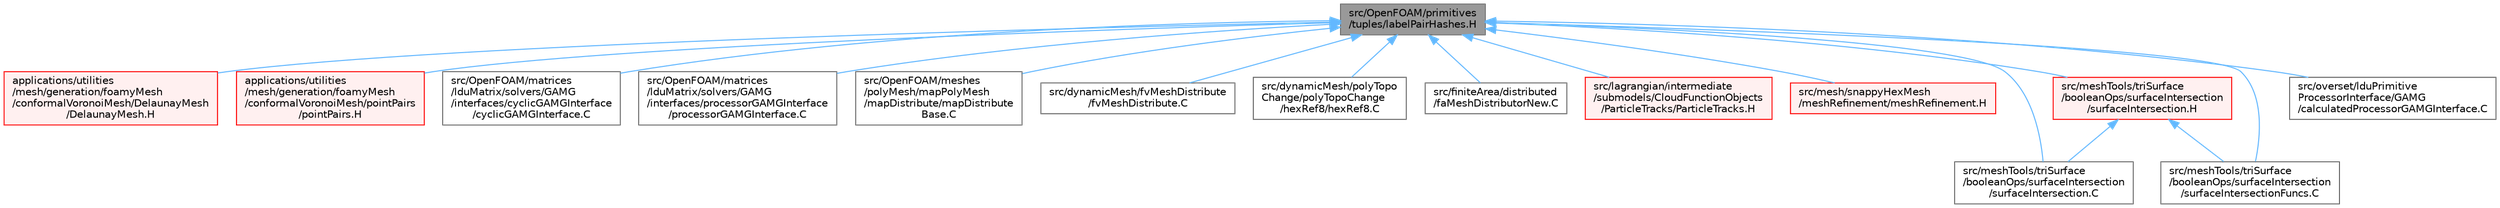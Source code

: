 digraph "src/OpenFOAM/primitives/tuples/labelPairHashes.H"
{
 // LATEX_PDF_SIZE
  bgcolor="transparent";
  edge [fontname=Helvetica,fontsize=10,labelfontname=Helvetica,labelfontsize=10];
  node [fontname=Helvetica,fontsize=10,shape=box,height=0.2,width=0.4];
  Node1 [id="Node000001",label="src/OpenFOAM/primitives\l/tuples/labelPairHashes.H",height=0.2,width=0.4,color="gray40", fillcolor="grey60", style="filled", fontcolor="black",tooltip="A HashTable to objects of type <T> with a labelPair key. The hashing is based on labelPair (FixedList..."];
  Node1 -> Node2 [id="edge1_Node000001_Node000002",dir="back",color="steelblue1",style="solid",tooltip=" "];
  Node2 [id="Node000002",label="applications/utilities\l/mesh/generation/foamyMesh\l/conformalVoronoiMesh/DelaunayMesh\l/DelaunayMesh.H",height=0.2,width=0.4,color="red", fillcolor="#FFF0F0", style="filled",URL="$DelaunayMesh_8H.html",tooltip=" "];
  Node1 -> Node23 [id="edge2_Node000001_Node000023",dir="back",color="steelblue1",style="solid",tooltip=" "];
  Node23 [id="Node000023",label="applications/utilities\l/mesh/generation/foamyMesh\l/conformalVoronoiMesh/pointPairs\l/pointPairs.H",height=0.2,width=0.4,color="red", fillcolor="#FFF0F0", style="filled",URL="$pointPairs_8H.html",tooltip=" "];
  Node1 -> Node25 [id="edge3_Node000001_Node000025",dir="back",color="steelblue1",style="solid",tooltip=" "];
  Node25 [id="Node000025",label="src/OpenFOAM/matrices\l/lduMatrix/solvers/GAMG\l/interfaces/cyclicGAMGInterface\l/cyclicGAMGInterface.C",height=0.2,width=0.4,color="grey40", fillcolor="white", style="filled",URL="$cyclicGAMGInterface_8C.html",tooltip=" "];
  Node1 -> Node26 [id="edge4_Node000001_Node000026",dir="back",color="steelblue1",style="solid",tooltip=" "];
  Node26 [id="Node000026",label="src/OpenFOAM/matrices\l/lduMatrix/solvers/GAMG\l/interfaces/processorGAMGInterface\l/processorGAMGInterface.C",height=0.2,width=0.4,color="grey40", fillcolor="white", style="filled",URL="$processorGAMGInterface_8C.html",tooltip=" "];
  Node1 -> Node27 [id="edge5_Node000001_Node000027",dir="back",color="steelblue1",style="solid",tooltip=" "];
  Node27 [id="Node000027",label="src/OpenFOAM/meshes\l/polyMesh/mapPolyMesh\l/mapDistribute/mapDistribute\lBase.C",height=0.2,width=0.4,color="grey40", fillcolor="white", style="filled",URL="$mapDistributeBase_8C.html",tooltip=" "];
  Node1 -> Node28 [id="edge6_Node000001_Node000028",dir="back",color="steelblue1",style="solid",tooltip=" "];
  Node28 [id="Node000028",label="src/dynamicMesh/fvMeshDistribute\l/fvMeshDistribute.C",height=0.2,width=0.4,color="grey40", fillcolor="white", style="filled",URL="$fvMeshDistribute_8C.html",tooltip=" "];
  Node1 -> Node29 [id="edge7_Node000001_Node000029",dir="back",color="steelblue1",style="solid",tooltip=" "];
  Node29 [id="Node000029",label="src/dynamicMesh/polyTopo\lChange/polyTopoChange\l/hexRef8/hexRef8.C",height=0.2,width=0.4,color="grey40", fillcolor="white", style="filled",URL="$hexRef8_8C.html",tooltip=" "];
  Node1 -> Node30 [id="edge8_Node000001_Node000030",dir="back",color="steelblue1",style="solid",tooltip=" "];
  Node30 [id="Node000030",label="src/finiteArea/distributed\l/faMeshDistributorNew.C",height=0.2,width=0.4,color="grey40", fillcolor="white", style="filled",URL="$faMeshDistributorNew_8C.html",tooltip=" "];
  Node1 -> Node31 [id="edge9_Node000001_Node000031",dir="back",color="steelblue1",style="solid",tooltip=" "];
  Node31 [id="Node000031",label="src/lagrangian/intermediate\l/submodels/CloudFunctionObjects\l/ParticleTracks/ParticleTracks.H",height=0.2,width=0.4,color="red", fillcolor="#FFF0F0", style="filled",URL="$ParticleTracks_8H.html",tooltip=" "];
  Node1 -> Node45 [id="edge10_Node000001_Node000045",dir="back",color="steelblue1",style="solid",tooltip=" "];
  Node45 [id="Node000045",label="src/mesh/snappyHexMesh\l/meshRefinement/meshRefinement.H",height=0.2,width=0.4,color="red", fillcolor="#FFF0F0", style="filled",URL="$meshRefinement_8H.html",tooltip=" "];
  Node1 -> Node76 [id="edge11_Node000001_Node000076",dir="back",color="steelblue1",style="solid",tooltip=" "];
  Node76 [id="Node000076",label="src/meshTools/triSurface\l/booleanOps/surfaceIntersection\l/surfaceIntersection.C",height=0.2,width=0.4,color="grey40", fillcolor="white", style="filled",URL="$surfaceIntersection_8C.html",tooltip=" "];
  Node1 -> Node77 [id="edge12_Node000001_Node000077",dir="back",color="steelblue1",style="solid",tooltip=" "];
  Node77 [id="Node000077",label="src/meshTools/triSurface\l/booleanOps/surfaceIntersection\l/surfaceIntersection.H",height=0.2,width=0.4,color="red", fillcolor="#FFF0F0", style="filled",URL="$surfaceIntersection_8H.html",tooltip=" "];
  Node77 -> Node76 [id="edge13_Node000077_Node000076",dir="back",color="steelblue1",style="solid",tooltip=" "];
  Node77 -> Node82 [id="edge14_Node000077_Node000082",dir="back",color="steelblue1",style="solid",tooltip=" "];
  Node82 [id="Node000082",label="src/meshTools/triSurface\l/booleanOps/surfaceIntersection\l/surfaceIntersectionFuncs.C",height=0.2,width=0.4,color="grey40", fillcolor="white", style="filled",URL="$surfaceIntersectionFuncs_8C.html",tooltip=" "];
  Node1 -> Node82 [id="edge15_Node000001_Node000082",dir="back",color="steelblue1",style="solid",tooltip=" "];
  Node1 -> Node84 [id="edge16_Node000001_Node000084",dir="back",color="steelblue1",style="solid",tooltip=" "];
  Node84 [id="Node000084",label="src/overset/lduPrimitive\lProcessorInterface/GAMG\l/calculatedProcessorGAMGInterface.C",height=0.2,width=0.4,color="grey40", fillcolor="white", style="filled",URL="$calculatedProcessorGAMGInterface_8C.html",tooltip=" "];
}
